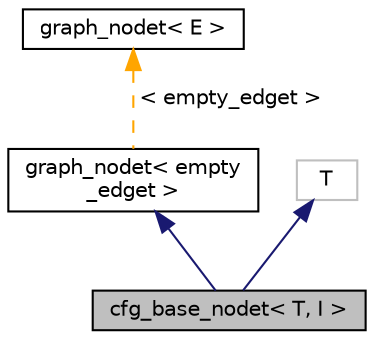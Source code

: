 digraph "cfg_base_nodet&lt; T, I &gt;"
{
 // LATEX_PDF_SIZE
  bgcolor="transparent";
  edge [fontname="Helvetica",fontsize="10",labelfontname="Helvetica",labelfontsize="10"];
  node [fontname="Helvetica",fontsize="10",shape=record];
  Node1 [label="cfg_base_nodet\< T, I \>",height=0.2,width=0.4,color="black", fillcolor="grey75", style="filled", fontcolor="black",tooltip=" "];
  Node2 -> Node1 [dir="back",color="midnightblue",fontsize="10",style="solid",fontname="Helvetica"];
  Node2 [label="graph_nodet\< empty\l_edget \>",height=0.2,width=0.4,color="black",URL="$classgraph__nodet.html",tooltip=" "];
  Node3 -> Node2 [dir="back",color="orange",fontsize="10",style="dashed",label=" \< empty_edget \>" ,fontname="Helvetica"];
  Node3 [label="graph_nodet\< E \>",height=0.2,width=0.4,color="black",URL="$classgraph__nodet.html",tooltip="This class represents a node in a directed graph."];
  Node4 -> Node1 [dir="back",color="midnightblue",fontsize="10",style="solid",fontname="Helvetica"];
  Node4 [label="T",height=0.2,width=0.4,color="grey75",tooltip=" "];
}
